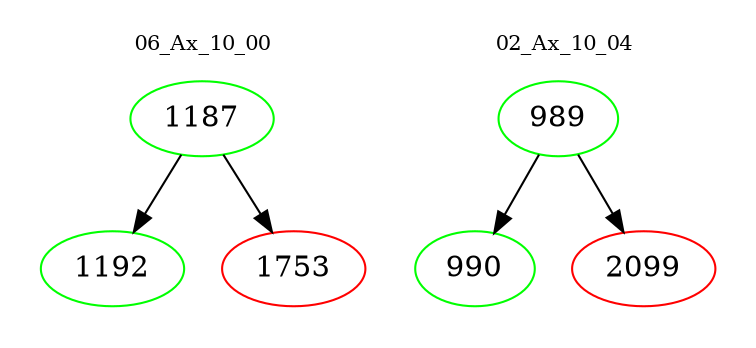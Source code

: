 digraph{
subgraph cluster_0 {
color = white
label = "06_Ax_10_00";
fontsize=10;
T0_1187 [label="1187", color="green"]
T0_1187 -> T0_1192 [color="black"]
T0_1192 [label="1192", color="green"]
T0_1187 -> T0_1753 [color="black"]
T0_1753 [label="1753", color="red"]
}
subgraph cluster_1 {
color = white
label = "02_Ax_10_04";
fontsize=10;
T1_989 [label="989", color="green"]
T1_989 -> T1_990 [color="black"]
T1_990 [label="990", color="green"]
T1_989 -> T1_2099 [color="black"]
T1_2099 [label="2099", color="red"]
}
}
